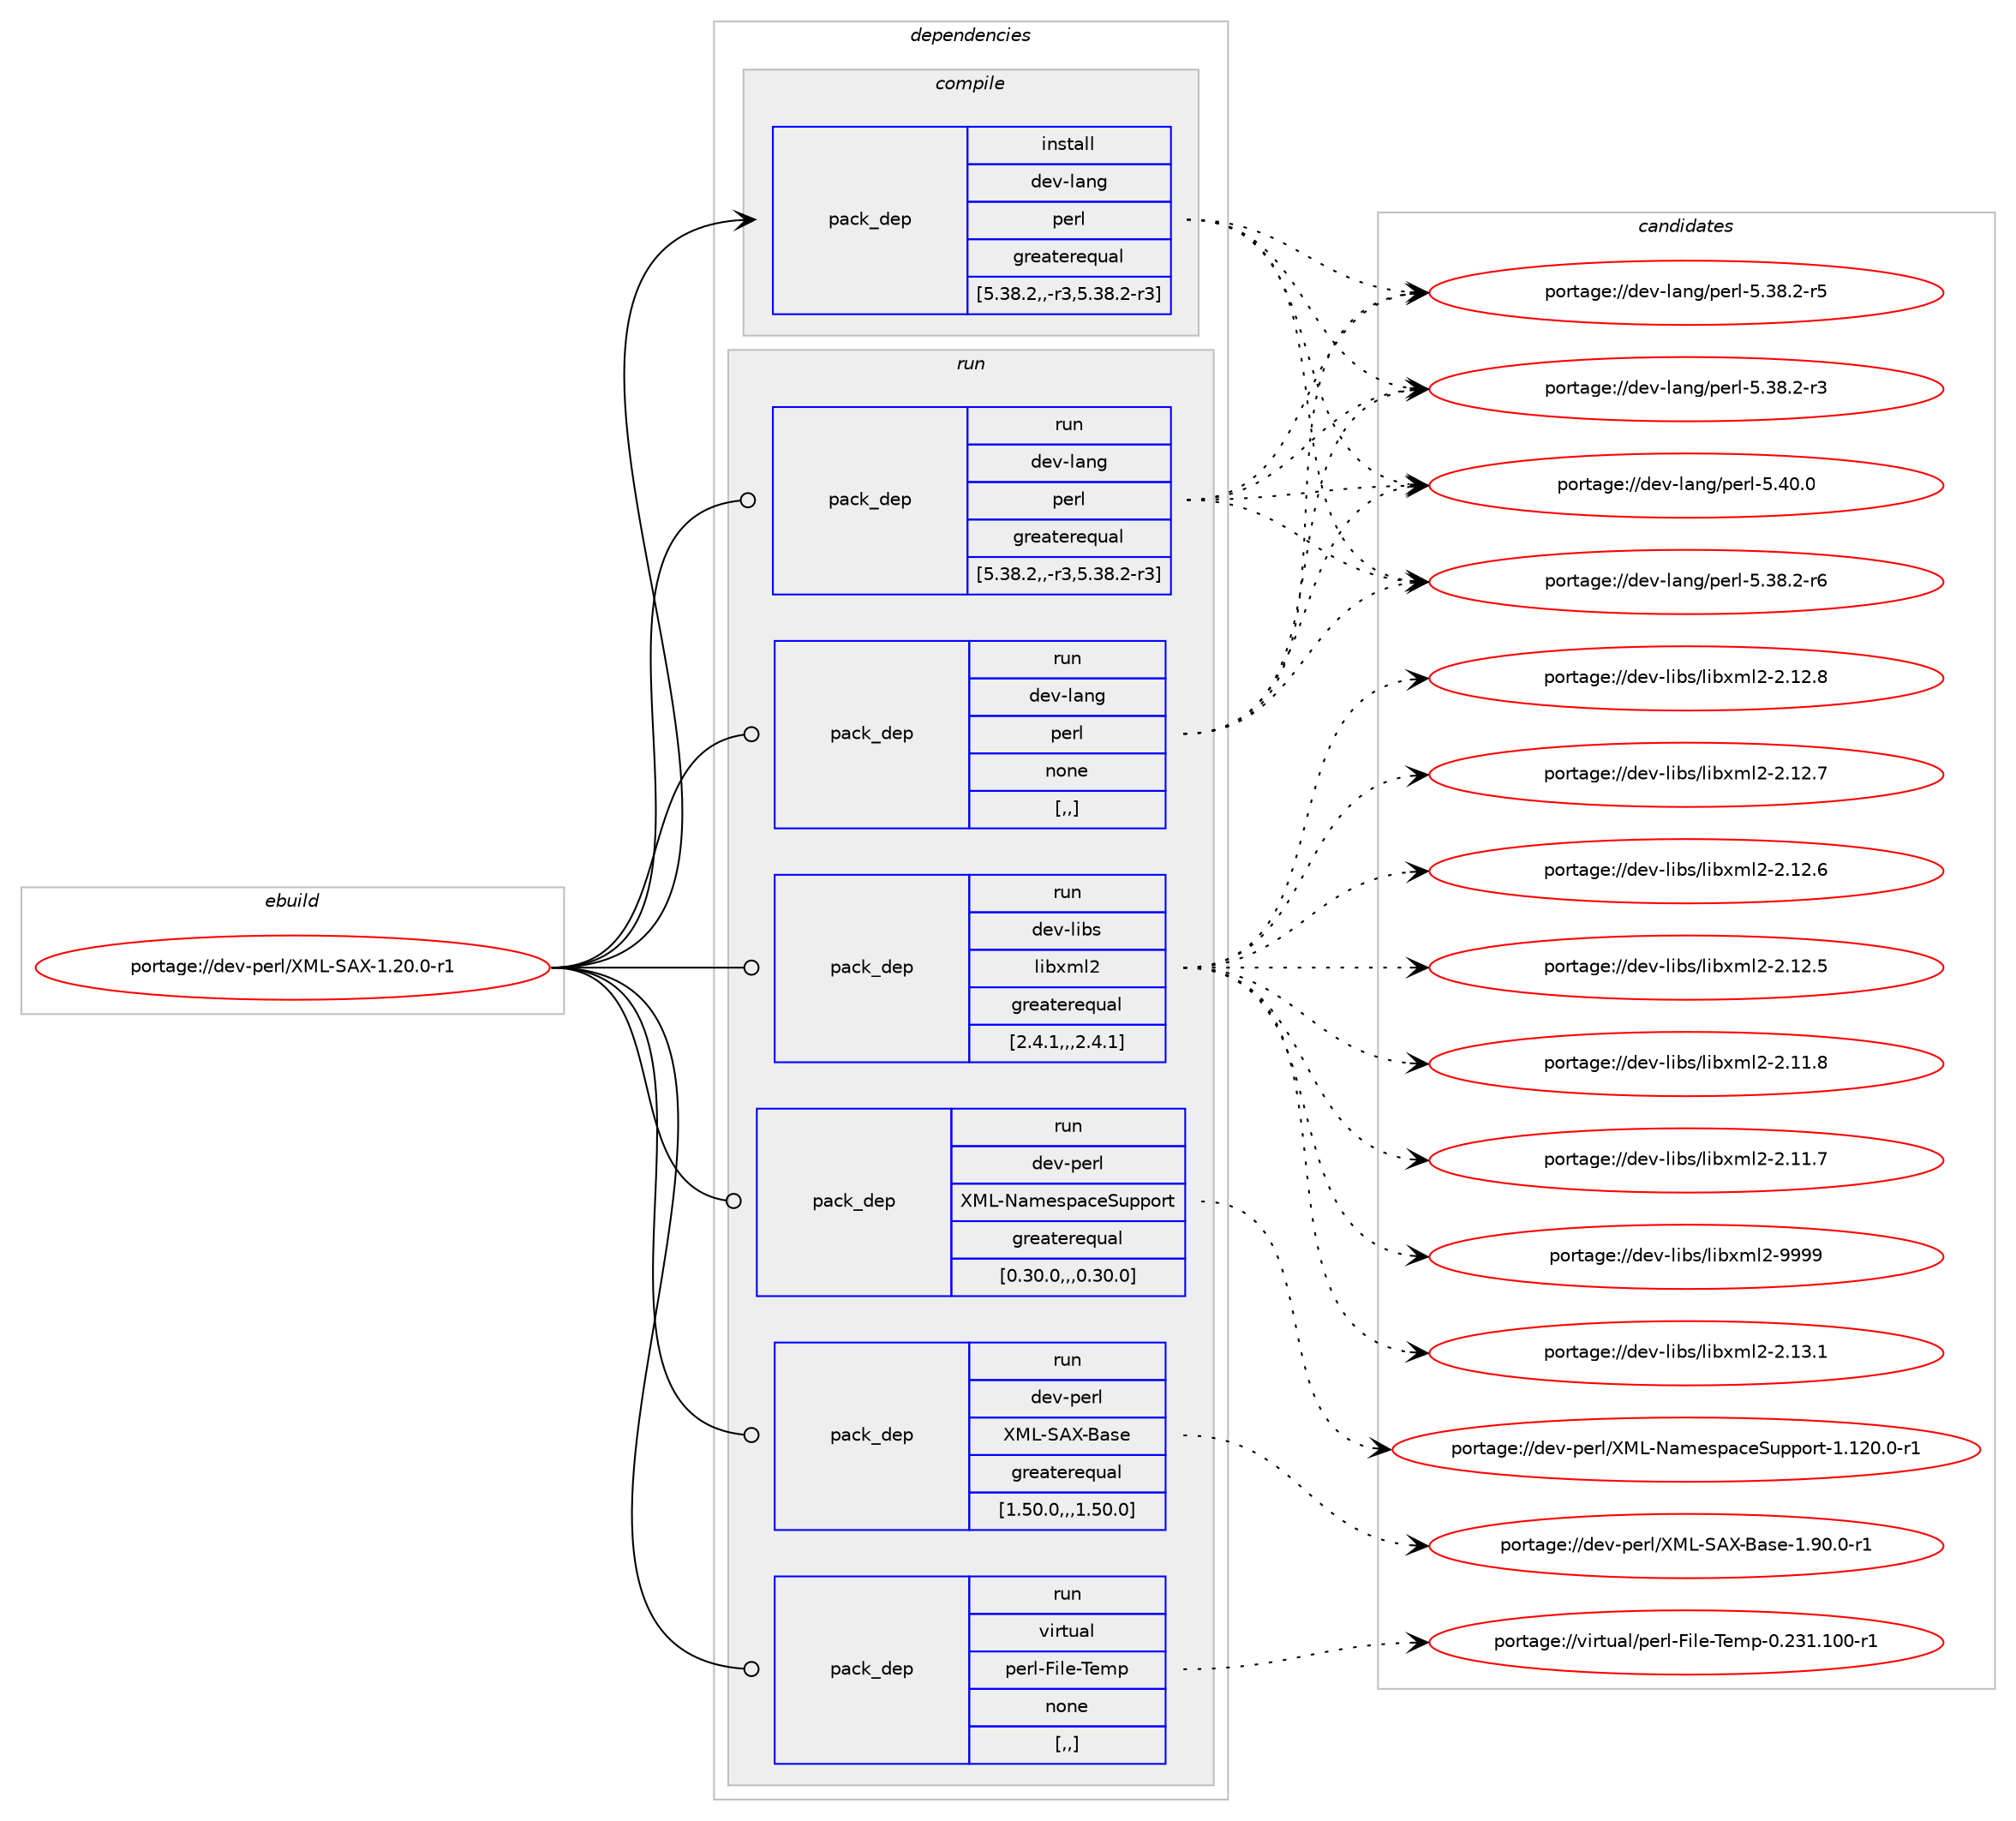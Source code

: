 digraph prolog {

# *************
# Graph options
# *************

newrank=true;
concentrate=true;
compound=true;
graph [rankdir=LR,fontname=Helvetica,fontsize=10,ranksep=1.5];#, ranksep=2.5, nodesep=0.2];
edge  [arrowhead=vee];
node  [fontname=Helvetica,fontsize=10];

# **********
# The ebuild
# **********

subgraph cluster_leftcol {
color=gray;
label=<<i>ebuild</i>>;
id [label="portage://dev-perl/XML-SAX-1.20.0-r1", color=red, width=4, href="../dev-perl/XML-SAX-1.20.0-r1.svg"];
}

# ****************
# The dependencies
# ****************

subgraph cluster_midcol {
color=gray;
label=<<i>dependencies</i>>;
subgraph cluster_compile {
fillcolor="#eeeeee";
style=filled;
label=<<i>compile</i>>;
subgraph pack108053 {
dependency139385 [label=<<TABLE BORDER="0" CELLBORDER="1" CELLSPACING="0" CELLPADDING="4" WIDTH="220"><TR><TD ROWSPAN="6" CELLPADDING="30">pack_dep</TD></TR><TR><TD WIDTH="110">install</TD></TR><TR><TD>dev-lang</TD></TR><TR><TD>perl</TD></TR><TR><TD>greaterequal</TD></TR><TR><TD>[5.38.2,,-r3,5.38.2-r3]</TD></TR></TABLE>>, shape=none, color=blue];
}
id:e -> dependency139385:w [weight=20,style="solid",arrowhead="vee"];
}
subgraph cluster_compileandrun {
fillcolor="#eeeeee";
style=filled;
label=<<i>compile and run</i>>;
}
subgraph cluster_run {
fillcolor="#eeeeee";
style=filled;
label=<<i>run</i>>;
subgraph pack108054 {
dependency139386 [label=<<TABLE BORDER="0" CELLBORDER="1" CELLSPACING="0" CELLPADDING="4" WIDTH="220"><TR><TD ROWSPAN="6" CELLPADDING="30">pack_dep</TD></TR><TR><TD WIDTH="110">run</TD></TR><TR><TD>dev-lang</TD></TR><TR><TD>perl</TD></TR><TR><TD>greaterequal</TD></TR><TR><TD>[5.38.2,,-r3,5.38.2-r3]</TD></TR></TABLE>>, shape=none, color=blue];
}
id:e -> dependency139386:w [weight=20,style="solid",arrowhead="odot"];
subgraph pack108055 {
dependency139387 [label=<<TABLE BORDER="0" CELLBORDER="1" CELLSPACING="0" CELLPADDING="4" WIDTH="220"><TR><TD ROWSPAN="6" CELLPADDING="30">pack_dep</TD></TR><TR><TD WIDTH="110">run</TD></TR><TR><TD>dev-lang</TD></TR><TR><TD>perl</TD></TR><TR><TD>none</TD></TR><TR><TD>[,,]</TD></TR></TABLE>>, shape=none, color=blue];
}
id:e -> dependency139387:w [weight=20,style="solid",arrowhead="odot"];
subgraph pack108056 {
dependency139388 [label=<<TABLE BORDER="0" CELLBORDER="1" CELLSPACING="0" CELLPADDING="4" WIDTH="220"><TR><TD ROWSPAN="6" CELLPADDING="30">pack_dep</TD></TR><TR><TD WIDTH="110">run</TD></TR><TR><TD>dev-libs</TD></TR><TR><TD>libxml2</TD></TR><TR><TD>greaterequal</TD></TR><TR><TD>[2.4.1,,,2.4.1]</TD></TR></TABLE>>, shape=none, color=blue];
}
id:e -> dependency139388:w [weight=20,style="solid",arrowhead="odot"];
subgraph pack108057 {
dependency139389 [label=<<TABLE BORDER="0" CELLBORDER="1" CELLSPACING="0" CELLPADDING="4" WIDTH="220"><TR><TD ROWSPAN="6" CELLPADDING="30">pack_dep</TD></TR><TR><TD WIDTH="110">run</TD></TR><TR><TD>dev-perl</TD></TR><TR><TD>XML-NamespaceSupport</TD></TR><TR><TD>greaterequal</TD></TR><TR><TD>[0.30.0,,,0.30.0]</TD></TR></TABLE>>, shape=none, color=blue];
}
id:e -> dependency139389:w [weight=20,style="solid",arrowhead="odot"];
subgraph pack108058 {
dependency139390 [label=<<TABLE BORDER="0" CELLBORDER="1" CELLSPACING="0" CELLPADDING="4" WIDTH="220"><TR><TD ROWSPAN="6" CELLPADDING="30">pack_dep</TD></TR><TR><TD WIDTH="110">run</TD></TR><TR><TD>dev-perl</TD></TR><TR><TD>XML-SAX-Base</TD></TR><TR><TD>greaterequal</TD></TR><TR><TD>[1.50.0,,,1.50.0]</TD></TR></TABLE>>, shape=none, color=blue];
}
id:e -> dependency139390:w [weight=20,style="solid",arrowhead="odot"];
subgraph pack108059 {
dependency139391 [label=<<TABLE BORDER="0" CELLBORDER="1" CELLSPACING="0" CELLPADDING="4" WIDTH="220"><TR><TD ROWSPAN="6" CELLPADDING="30">pack_dep</TD></TR><TR><TD WIDTH="110">run</TD></TR><TR><TD>virtual</TD></TR><TR><TD>perl-File-Temp</TD></TR><TR><TD>none</TD></TR><TR><TD>[,,]</TD></TR></TABLE>>, shape=none, color=blue];
}
id:e -> dependency139391:w [weight=20,style="solid",arrowhead="odot"];
}
}

# **************
# The candidates
# **************

subgraph cluster_choices {
rank=same;
color=gray;
label=<<i>candidates</i>>;

subgraph choice108053 {
color=black;
nodesep=1;
choice10010111845108971101034711210111410845534652484648 [label="portage://dev-lang/perl-5.40.0", color=red, width=4,href="../dev-lang/perl-5.40.0.svg"];
choice100101118451089711010347112101114108455346515646504511454 [label="portage://dev-lang/perl-5.38.2-r6", color=red, width=4,href="../dev-lang/perl-5.38.2-r6.svg"];
choice100101118451089711010347112101114108455346515646504511453 [label="portage://dev-lang/perl-5.38.2-r5", color=red, width=4,href="../dev-lang/perl-5.38.2-r5.svg"];
choice100101118451089711010347112101114108455346515646504511451 [label="portage://dev-lang/perl-5.38.2-r3", color=red, width=4,href="../dev-lang/perl-5.38.2-r3.svg"];
dependency139385:e -> choice10010111845108971101034711210111410845534652484648:w [style=dotted,weight="100"];
dependency139385:e -> choice100101118451089711010347112101114108455346515646504511454:w [style=dotted,weight="100"];
dependency139385:e -> choice100101118451089711010347112101114108455346515646504511453:w [style=dotted,weight="100"];
dependency139385:e -> choice100101118451089711010347112101114108455346515646504511451:w [style=dotted,weight="100"];
}
subgraph choice108054 {
color=black;
nodesep=1;
choice10010111845108971101034711210111410845534652484648 [label="portage://dev-lang/perl-5.40.0", color=red, width=4,href="../dev-lang/perl-5.40.0.svg"];
choice100101118451089711010347112101114108455346515646504511454 [label="portage://dev-lang/perl-5.38.2-r6", color=red, width=4,href="../dev-lang/perl-5.38.2-r6.svg"];
choice100101118451089711010347112101114108455346515646504511453 [label="portage://dev-lang/perl-5.38.2-r5", color=red, width=4,href="../dev-lang/perl-5.38.2-r5.svg"];
choice100101118451089711010347112101114108455346515646504511451 [label="portage://dev-lang/perl-5.38.2-r3", color=red, width=4,href="../dev-lang/perl-5.38.2-r3.svg"];
dependency139386:e -> choice10010111845108971101034711210111410845534652484648:w [style=dotted,weight="100"];
dependency139386:e -> choice100101118451089711010347112101114108455346515646504511454:w [style=dotted,weight="100"];
dependency139386:e -> choice100101118451089711010347112101114108455346515646504511453:w [style=dotted,weight="100"];
dependency139386:e -> choice100101118451089711010347112101114108455346515646504511451:w [style=dotted,weight="100"];
}
subgraph choice108055 {
color=black;
nodesep=1;
choice10010111845108971101034711210111410845534652484648 [label="portage://dev-lang/perl-5.40.0", color=red, width=4,href="../dev-lang/perl-5.40.0.svg"];
choice100101118451089711010347112101114108455346515646504511454 [label="portage://dev-lang/perl-5.38.2-r6", color=red, width=4,href="../dev-lang/perl-5.38.2-r6.svg"];
choice100101118451089711010347112101114108455346515646504511453 [label="portage://dev-lang/perl-5.38.2-r5", color=red, width=4,href="../dev-lang/perl-5.38.2-r5.svg"];
choice100101118451089711010347112101114108455346515646504511451 [label="portage://dev-lang/perl-5.38.2-r3", color=red, width=4,href="../dev-lang/perl-5.38.2-r3.svg"];
dependency139387:e -> choice10010111845108971101034711210111410845534652484648:w [style=dotted,weight="100"];
dependency139387:e -> choice100101118451089711010347112101114108455346515646504511454:w [style=dotted,weight="100"];
dependency139387:e -> choice100101118451089711010347112101114108455346515646504511453:w [style=dotted,weight="100"];
dependency139387:e -> choice100101118451089711010347112101114108455346515646504511451:w [style=dotted,weight="100"];
}
subgraph choice108056 {
color=black;
nodesep=1;
choice10010111845108105981154710810598120109108504557575757 [label="portage://dev-libs/libxml2-9999", color=red, width=4,href="../dev-libs/libxml2-9999.svg"];
choice100101118451081059811547108105981201091085045504649514649 [label="portage://dev-libs/libxml2-2.13.1", color=red, width=4,href="../dev-libs/libxml2-2.13.1.svg"];
choice100101118451081059811547108105981201091085045504649504656 [label="portage://dev-libs/libxml2-2.12.8", color=red, width=4,href="../dev-libs/libxml2-2.12.8.svg"];
choice100101118451081059811547108105981201091085045504649504655 [label="portage://dev-libs/libxml2-2.12.7", color=red, width=4,href="../dev-libs/libxml2-2.12.7.svg"];
choice100101118451081059811547108105981201091085045504649504654 [label="portage://dev-libs/libxml2-2.12.6", color=red, width=4,href="../dev-libs/libxml2-2.12.6.svg"];
choice100101118451081059811547108105981201091085045504649504653 [label="portage://dev-libs/libxml2-2.12.5", color=red, width=4,href="../dev-libs/libxml2-2.12.5.svg"];
choice100101118451081059811547108105981201091085045504649494656 [label="portage://dev-libs/libxml2-2.11.8", color=red, width=4,href="../dev-libs/libxml2-2.11.8.svg"];
choice100101118451081059811547108105981201091085045504649494655 [label="portage://dev-libs/libxml2-2.11.7", color=red, width=4,href="../dev-libs/libxml2-2.11.7.svg"];
dependency139388:e -> choice10010111845108105981154710810598120109108504557575757:w [style=dotted,weight="100"];
dependency139388:e -> choice100101118451081059811547108105981201091085045504649514649:w [style=dotted,weight="100"];
dependency139388:e -> choice100101118451081059811547108105981201091085045504649504656:w [style=dotted,weight="100"];
dependency139388:e -> choice100101118451081059811547108105981201091085045504649504655:w [style=dotted,weight="100"];
dependency139388:e -> choice100101118451081059811547108105981201091085045504649504654:w [style=dotted,weight="100"];
dependency139388:e -> choice100101118451081059811547108105981201091085045504649504653:w [style=dotted,weight="100"];
dependency139388:e -> choice100101118451081059811547108105981201091085045504649494656:w [style=dotted,weight="100"];
dependency139388:e -> choice100101118451081059811547108105981201091085045504649494655:w [style=dotted,weight="100"];
}
subgraph choice108057 {
color=black;
nodesep=1;
choice100101118451121011141084788777645789710910111511297991018311711211211111411645494649504846484511449 [label="portage://dev-perl/XML-NamespaceSupport-1.120.0-r1", color=red, width=4,href="../dev-perl/XML-NamespaceSupport-1.120.0-r1.svg"];
dependency139389:e -> choice100101118451121011141084788777645789710910111511297991018311711211211111411645494649504846484511449:w [style=dotted,weight="100"];
}
subgraph choice108058 {
color=black;
nodesep=1;
choice100101118451121011141084788777645836588456697115101454946574846484511449 [label="portage://dev-perl/XML-SAX-Base-1.90.0-r1", color=red, width=4,href="../dev-perl/XML-SAX-Base-1.90.0-r1.svg"];
dependency139390:e -> choice100101118451121011141084788777645836588456697115101454946574846484511449:w [style=dotted,weight="100"];
}
subgraph choice108059 {
color=black;
nodesep=1;
choice118105114116117971084711210111410845701051081014584101109112454846505149464948484511449 [label="portage://virtual/perl-File-Temp-0.231.100-r1", color=red, width=4,href="../virtual/perl-File-Temp-0.231.100-r1.svg"];
dependency139391:e -> choice118105114116117971084711210111410845701051081014584101109112454846505149464948484511449:w [style=dotted,weight="100"];
}
}

}
